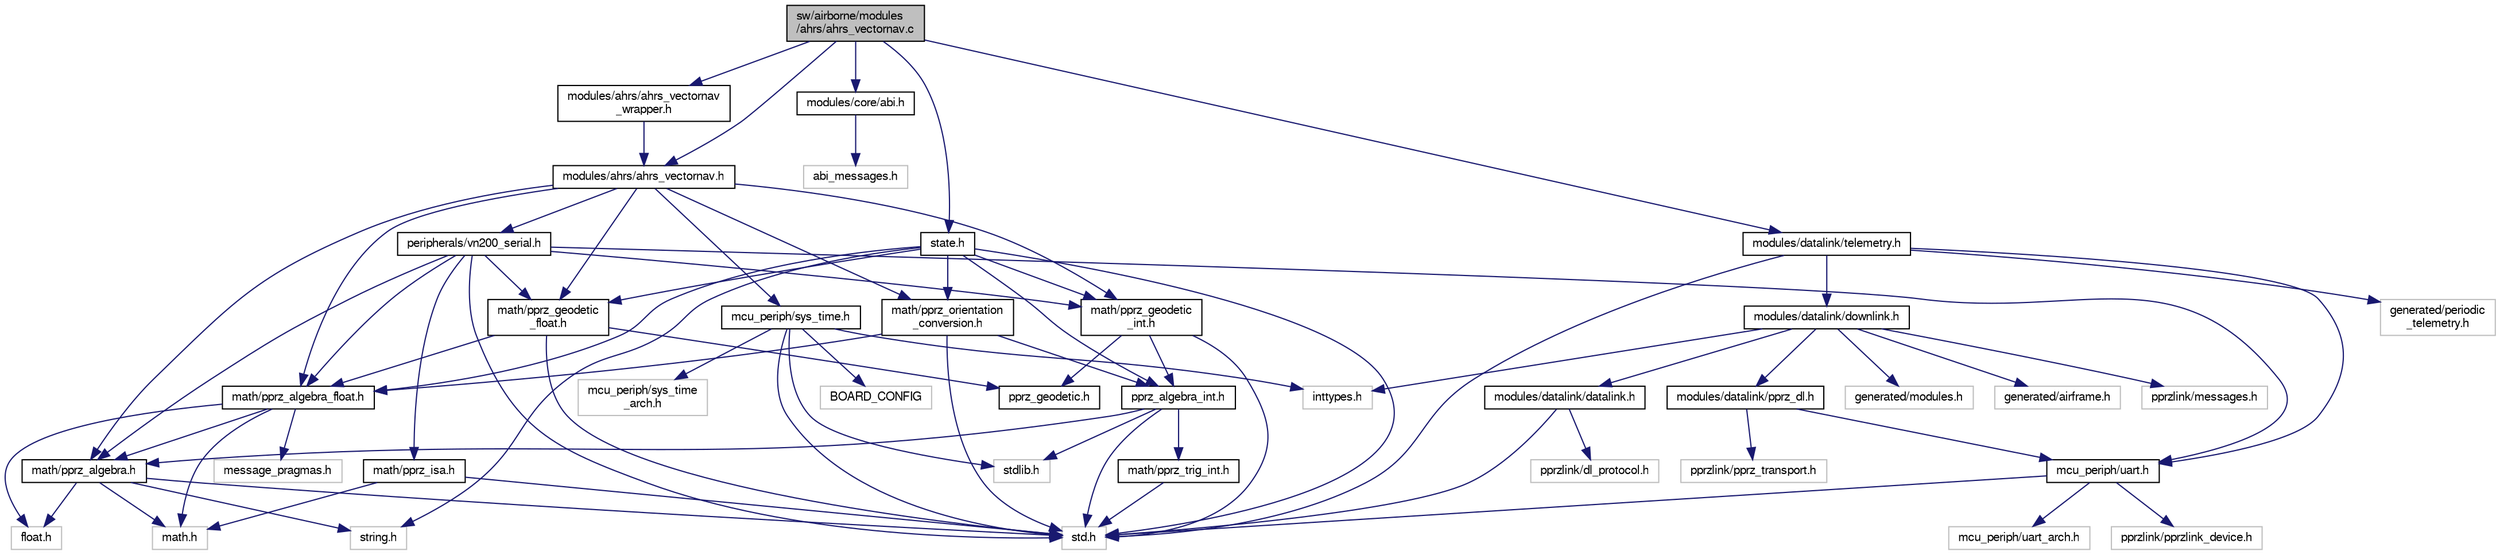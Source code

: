 digraph "sw/airborne/modules/ahrs/ahrs_vectornav.c"
{
  edge [fontname="FreeSans",fontsize="10",labelfontname="FreeSans",labelfontsize="10"];
  node [fontname="FreeSans",fontsize="10",shape=record];
  Node1 [label="sw/airborne/modules\l/ahrs/ahrs_vectornav.c",height=0.2,width=0.4,color="black", fillcolor="grey75", style="filled", fontcolor="black"];
  Node1 -> Node2 [color="midnightblue",fontsize="10",style="solid",fontname="FreeSans"];
  Node2 [label="modules/ahrs/ahrs_vectornav.h",height=0.2,width=0.4,color="black", fillcolor="white", style="filled",URL="$ahrs__vectornav_8h.html",tooltip="Vectornav VN-200 as AHRS. "];
  Node2 -> Node3 [color="midnightblue",fontsize="10",style="solid",fontname="FreeSans"];
  Node3 [label="peripherals/vn200_serial.h",height=0.2,width=0.4,color="black", fillcolor="white", style="filled",URL="$vn200__serial_8h.html",tooltip="Vectornav VN-200 INS subsystem. "];
  Node3 -> Node4 [color="midnightblue",fontsize="10",style="solid",fontname="FreeSans"];
  Node4 [label="std.h",height=0.2,width=0.4,color="grey75", fillcolor="white", style="filled"];
  Node3 -> Node5 [color="midnightblue",fontsize="10",style="solid",fontname="FreeSans"];
  Node5 [label="mcu_periph/uart.h",height=0.2,width=0.4,color="black", fillcolor="white", style="filled",URL="$uart_8h.html",tooltip="arch independent UART (Universal Asynchronous Receiver/Transmitter) API "];
  Node5 -> Node6 [color="midnightblue",fontsize="10",style="solid",fontname="FreeSans"];
  Node6 [label="mcu_periph/uart_arch.h",height=0.2,width=0.4,color="grey75", fillcolor="white", style="filled"];
  Node5 -> Node7 [color="midnightblue",fontsize="10",style="solid",fontname="FreeSans"];
  Node7 [label="pprzlink/pprzlink_device.h",height=0.2,width=0.4,color="grey75", fillcolor="white", style="filled"];
  Node5 -> Node4 [color="midnightblue",fontsize="10",style="solid",fontname="FreeSans"];
  Node3 -> Node8 [color="midnightblue",fontsize="10",style="solid",fontname="FreeSans"];
  Node8 [label="math/pprz_algebra.h",height=0.2,width=0.4,color="black", fillcolor="white", style="filled",URL="$pprz__algebra_8h.html",tooltip="Paparazzi generic algebra macros. "];
  Node8 -> Node9 [color="midnightblue",fontsize="10",style="solid",fontname="FreeSans"];
  Node9 [label="float.h",height=0.2,width=0.4,color="grey75", fillcolor="white", style="filled"];
  Node8 -> Node10 [color="midnightblue",fontsize="10",style="solid",fontname="FreeSans"];
  Node10 [label="string.h",height=0.2,width=0.4,color="grey75", fillcolor="white", style="filled"];
  Node8 -> Node4 [color="midnightblue",fontsize="10",style="solid",fontname="FreeSans"];
  Node8 -> Node11 [color="midnightblue",fontsize="10",style="solid",fontname="FreeSans"];
  Node11 [label="math.h",height=0.2,width=0.4,color="grey75", fillcolor="white", style="filled"];
  Node3 -> Node12 [color="midnightblue",fontsize="10",style="solid",fontname="FreeSans"];
  Node12 [label="math/pprz_geodetic\l_int.h",height=0.2,width=0.4,color="black", fillcolor="white", style="filled",URL="$pprz__geodetic__int_8h.html",tooltip="Paparazzi fixed point math for geodetic calculations. "];
  Node12 -> Node13 [color="midnightblue",fontsize="10",style="solid",fontname="FreeSans"];
  Node13 [label="pprz_geodetic.h",height=0.2,width=0.4,color="black", fillcolor="white", style="filled",URL="$pprz__geodetic_8h.html",tooltip="Paparazzi generic macros for geodetic calculations. "];
  Node12 -> Node4 [color="midnightblue",fontsize="10",style="solid",fontname="FreeSans"];
  Node12 -> Node14 [color="midnightblue",fontsize="10",style="solid",fontname="FreeSans"];
  Node14 [label="pprz_algebra_int.h",height=0.2,width=0.4,color="black", fillcolor="white", style="filled",URL="$pprz__algebra__int_8h.html",tooltip="Paparazzi fixed point algebra. "];
  Node14 -> Node4 [color="midnightblue",fontsize="10",style="solid",fontname="FreeSans"];
  Node14 -> Node8 [color="midnightblue",fontsize="10",style="solid",fontname="FreeSans"];
  Node14 -> Node15 [color="midnightblue",fontsize="10",style="solid",fontname="FreeSans"];
  Node15 [label="math/pprz_trig_int.h",height=0.2,width=0.4,color="black", fillcolor="white", style="filled",URL="$pprz__trig__int_8h.html",tooltip="Paparazzi fixed point trig functions. "];
  Node15 -> Node4 [color="midnightblue",fontsize="10",style="solid",fontname="FreeSans"];
  Node14 -> Node16 [color="midnightblue",fontsize="10",style="solid",fontname="FreeSans"];
  Node16 [label="stdlib.h",height=0.2,width=0.4,color="grey75", fillcolor="white", style="filled"];
  Node3 -> Node17 [color="midnightblue",fontsize="10",style="solid",fontname="FreeSans"];
  Node17 [label="math/pprz_algebra_float.h",height=0.2,width=0.4,color="black", fillcolor="white", style="filled",URL="$pprz__algebra__float_8h.html",tooltip="Paparazzi floating point algebra. "];
  Node17 -> Node8 [color="midnightblue",fontsize="10",style="solid",fontname="FreeSans"];
  Node17 -> Node18 [color="midnightblue",fontsize="10",style="solid",fontname="FreeSans"];
  Node18 [label="message_pragmas.h",height=0.2,width=0.4,color="grey75", fillcolor="white", style="filled"];
  Node17 -> Node11 [color="midnightblue",fontsize="10",style="solid",fontname="FreeSans"];
  Node17 -> Node9 [color="midnightblue",fontsize="10",style="solid",fontname="FreeSans"];
  Node3 -> Node19 [color="midnightblue",fontsize="10",style="solid",fontname="FreeSans"];
  Node19 [label="math/pprz_geodetic\l_float.h",height=0.2,width=0.4,color="black", fillcolor="white", style="filled",URL="$pprz__geodetic__float_8h.html",tooltip="Paparazzi floating point math for geodetic calculations. "];
  Node19 -> Node13 [color="midnightblue",fontsize="10",style="solid",fontname="FreeSans"];
  Node19 -> Node17 [color="midnightblue",fontsize="10",style="solid",fontname="FreeSans"];
  Node19 -> Node4 [color="midnightblue",fontsize="10",style="solid",fontname="FreeSans"];
  Node3 -> Node20 [color="midnightblue",fontsize="10",style="solid",fontname="FreeSans"];
  Node20 [label="math/pprz_isa.h",height=0.2,width=0.4,color="black", fillcolor="white", style="filled",URL="$pprz__isa_8h.html",tooltip="Paparazzi atmospheric pressure conversion utilities. "];
  Node20 -> Node4 [color="midnightblue",fontsize="10",style="solid",fontname="FreeSans"];
  Node20 -> Node11 [color="midnightblue",fontsize="10",style="solid",fontname="FreeSans"];
  Node2 -> Node21 [color="midnightblue",fontsize="10",style="solid",fontname="FreeSans"];
  Node21 [label="mcu_periph/sys_time.h",height=0.2,width=0.4,color="black", fillcolor="white", style="filled",URL="$sys__time_8h.html",tooltip="Architecture independent timing functions. "];
  Node21 -> Node22 [color="midnightblue",fontsize="10",style="solid",fontname="FreeSans"];
  Node22 [label="inttypes.h",height=0.2,width=0.4,color="grey75", fillcolor="white", style="filled"];
  Node21 -> Node16 [color="midnightblue",fontsize="10",style="solid",fontname="FreeSans"];
  Node21 -> Node4 [color="midnightblue",fontsize="10",style="solid",fontname="FreeSans"];
  Node21 -> Node23 [color="midnightblue",fontsize="10",style="solid",fontname="FreeSans"];
  Node23 [label="BOARD_CONFIG",height=0.2,width=0.4,color="grey75", fillcolor="white", style="filled"];
  Node21 -> Node24 [color="midnightblue",fontsize="10",style="solid",fontname="FreeSans"];
  Node24 [label="mcu_periph/sys_time\l_arch.h",height=0.2,width=0.4,color="grey75", fillcolor="white", style="filled"];
  Node2 -> Node8 [color="midnightblue",fontsize="10",style="solid",fontname="FreeSans"];
  Node2 -> Node19 [color="midnightblue",fontsize="10",style="solid",fontname="FreeSans"];
  Node2 -> Node17 [color="midnightblue",fontsize="10",style="solid",fontname="FreeSans"];
  Node2 -> Node12 [color="midnightblue",fontsize="10",style="solid",fontname="FreeSans"];
  Node2 -> Node25 [color="midnightblue",fontsize="10",style="solid",fontname="FreeSans"];
  Node25 [label="math/pprz_orientation\l_conversion.h",height=0.2,width=0.4,color="black", fillcolor="white", style="filled",URL="$pprz__orientation__conversion_8h.html",tooltip="Generic orientation representation and conversions. "];
  Node25 -> Node14 [color="midnightblue",fontsize="10",style="solid",fontname="FreeSans"];
  Node25 -> Node17 [color="midnightblue",fontsize="10",style="solid",fontname="FreeSans"];
  Node25 -> Node4 [color="midnightblue",fontsize="10",style="solid",fontname="FreeSans"];
  Node1 -> Node26 [color="midnightblue",fontsize="10",style="solid",fontname="FreeSans"];
  Node26 [label="modules/ahrs/ahrs_vectornav\l_wrapper.h",height=0.2,width=0.4,color="black", fillcolor="white", style="filled",URL="$ahrs__vectornav__wrapper_8h.html",tooltip="Vectornav VN-200 as AHRS. "];
  Node26 -> Node2 [color="midnightblue",fontsize="10",style="solid",fontname="FreeSans"];
  Node1 -> Node27 [color="midnightblue",fontsize="10",style="solid",fontname="FreeSans"];
  Node27 [label="modules/core/abi.h",height=0.2,width=0.4,color="black", fillcolor="white", style="filled",URL="$abi_8h.html",tooltip="Main include for ABI (AirBorneInterface). "];
  Node27 -> Node28 [color="midnightblue",fontsize="10",style="solid",fontname="FreeSans"];
  Node28 [label="abi_messages.h",height=0.2,width=0.4,color="grey75", fillcolor="white", style="filled"];
  Node1 -> Node29 [color="midnightblue",fontsize="10",style="solid",fontname="FreeSans"];
  Node29 [label="state.h",height=0.2,width=0.4,color="black", fillcolor="white", style="filled",URL="$state_8h.html",tooltip="API to get/set the generic vehicle states. "];
  Node29 -> Node14 [color="midnightblue",fontsize="10",style="solid",fontname="FreeSans"];
  Node29 -> Node17 [color="midnightblue",fontsize="10",style="solid",fontname="FreeSans"];
  Node29 -> Node12 [color="midnightblue",fontsize="10",style="solid",fontname="FreeSans"];
  Node29 -> Node19 [color="midnightblue",fontsize="10",style="solid",fontname="FreeSans"];
  Node29 -> Node25 [color="midnightblue",fontsize="10",style="solid",fontname="FreeSans"];
  Node29 -> Node4 [color="midnightblue",fontsize="10",style="solid",fontname="FreeSans"];
  Node29 -> Node10 [color="midnightblue",fontsize="10",style="solid",fontname="FreeSans"];
  Node1 -> Node30 [color="midnightblue",fontsize="10",style="solid",fontname="FreeSans"];
  Node30 [label="modules/datalink/telemetry.h",height=0.2,width=0.4,color="black", fillcolor="white", style="filled",URL="$telemetry_8h.html",tooltip="Periodic telemetry system header (includes downlink utility and generated code). "];
  Node30 -> Node4 [color="midnightblue",fontsize="10",style="solid",fontname="FreeSans"];
  Node30 -> Node5 [color="midnightblue",fontsize="10",style="solid",fontname="FreeSans"];
  Node30 -> Node31 [color="midnightblue",fontsize="10",style="solid",fontname="FreeSans"];
  Node31 [label="generated/periodic\l_telemetry.h",height=0.2,width=0.4,color="grey75", fillcolor="white", style="filled"];
  Node30 -> Node32 [color="midnightblue",fontsize="10",style="solid",fontname="FreeSans"];
  Node32 [label="modules/datalink/downlink.h",height=0.2,width=0.4,color="black", fillcolor="white", style="filled",URL="$downlink_8h.html",tooltip="Common code for AP and FBW telemetry. "];
  Node32 -> Node22 [color="midnightblue",fontsize="10",style="solid",fontname="FreeSans"];
  Node32 -> Node33 [color="midnightblue",fontsize="10",style="solid",fontname="FreeSans"];
  Node33 [label="generated/airframe.h",height=0.2,width=0.4,color="grey75", fillcolor="white", style="filled"];
  Node32 -> Node34 [color="midnightblue",fontsize="10",style="solid",fontname="FreeSans"];
  Node34 [label="pprzlink/messages.h",height=0.2,width=0.4,color="grey75", fillcolor="white", style="filled"];
  Node32 -> Node35 [color="midnightblue",fontsize="10",style="solid",fontname="FreeSans"];
  Node35 [label="modules/datalink/datalink.h",height=0.2,width=0.4,color="black", fillcolor="white", style="filled",URL="$datalink_8h.html",tooltip="Handling of messages coming from ground and other A/Cs. "];
  Node35 -> Node4 [color="midnightblue",fontsize="10",style="solid",fontname="FreeSans"];
  Node35 -> Node36 [color="midnightblue",fontsize="10",style="solid",fontname="FreeSans"];
  Node36 [label="pprzlink/dl_protocol.h",height=0.2,width=0.4,color="grey75", fillcolor="white", style="filled"];
  Node32 -> Node37 [color="midnightblue",fontsize="10",style="solid",fontname="FreeSans"];
  Node37 [label="modules/datalink/pprz_dl.h",height=0.2,width=0.4,color="black", fillcolor="white", style="filled",URL="$pprz__dl_8h.html",tooltip="Datalink using PPRZ protocol. "];
  Node37 -> Node38 [color="midnightblue",fontsize="10",style="solid",fontname="FreeSans"];
  Node38 [label="pprzlink/pprz_transport.h",height=0.2,width=0.4,color="grey75", fillcolor="white", style="filled"];
  Node37 -> Node5 [color="midnightblue",fontsize="10",style="solid",fontname="FreeSans"];
  Node32 -> Node39 [color="midnightblue",fontsize="10",style="solid",fontname="FreeSans"];
  Node39 [label="generated/modules.h",height=0.2,width=0.4,color="grey75", fillcolor="white", style="filled"];
}
